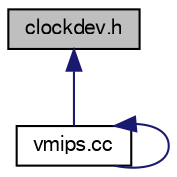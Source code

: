 digraph G
{
  edge [fontname="FreeSans",fontsize="10",labelfontname="FreeSans",labelfontsize="10"];
  node [fontname="FreeSans",fontsize="10",shape=record];
  Node1 [label="clockdev.h",height=0.2,width=0.4,color="black", fillcolor="grey75", style="filled" fontcolor="black"];
  Node1 -> Node2 [dir=back,color="midnightblue",fontsize="10",style="solid"];
  Node2 [label="vmips.cc",height=0.2,width=0.4,color="black", fillcolor="white", style="filled",URL="$vmips_8cc.html"];
  Node2 -> Node2 [dir=back,color="midnightblue",fontsize="10",style="solid"];
}
